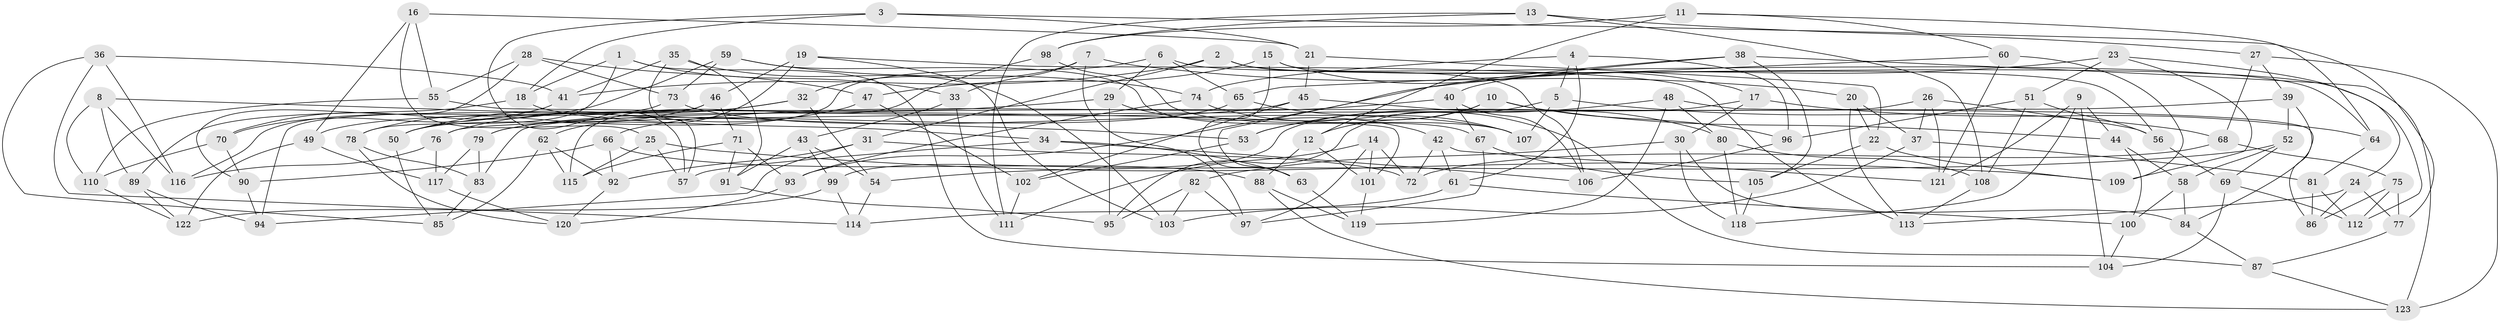 // coarse degree distribution, {15: 0.0136986301369863, 4: 0.589041095890411, 3: 0.0547945205479452, 6: 0.1917808219178082, 11: 0.0136986301369863, 8: 0.0410958904109589, 12: 0.0136986301369863, 14: 0.0136986301369863, 5: 0.0273972602739726, 10: 0.0136986301369863, 9: 0.0273972602739726}
// Generated by graph-tools (version 1.1) at 2025/20/03/04/25 18:20:55]
// undirected, 123 vertices, 246 edges
graph export_dot {
graph [start="1"]
  node [color=gray90,style=filled];
  1;
  2;
  3;
  4;
  5;
  6;
  7;
  8;
  9;
  10;
  11;
  12;
  13;
  14;
  15;
  16;
  17;
  18;
  19;
  20;
  21;
  22;
  23;
  24;
  25;
  26;
  27;
  28;
  29;
  30;
  31;
  32;
  33;
  34;
  35;
  36;
  37;
  38;
  39;
  40;
  41;
  42;
  43;
  44;
  45;
  46;
  47;
  48;
  49;
  50;
  51;
  52;
  53;
  54;
  55;
  56;
  57;
  58;
  59;
  60;
  61;
  62;
  63;
  64;
  65;
  66;
  67;
  68;
  69;
  70;
  71;
  72;
  73;
  74;
  75;
  76;
  77;
  78;
  79;
  80;
  81;
  82;
  83;
  84;
  85;
  86;
  87;
  88;
  89;
  90;
  91;
  92;
  93;
  94;
  95;
  96;
  97;
  98;
  99;
  100;
  101;
  102;
  103;
  104;
  105;
  106;
  107;
  108;
  109;
  110;
  111;
  112;
  113;
  114;
  115;
  116;
  117;
  118;
  119;
  120;
  121;
  122;
  123;
  1 -- 33;
  1 -- 18;
  1 -- 78;
  1 -- 104;
  2 -- 112;
  2 -- 41;
  2 -- 106;
  2 -- 31;
  3 -- 57;
  3 -- 21;
  3 -- 18;
  3 -- 77;
  4 -- 96;
  4 -- 61;
  4 -- 74;
  4 -- 5;
  5 -- 95;
  5 -- 107;
  5 -- 68;
  6 -- 29;
  6 -- 50;
  6 -- 64;
  6 -- 65;
  7 -- 33;
  7 -- 32;
  7 -- 20;
  7 -- 97;
  8 -- 110;
  8 -- 116;
  8 -- 89;
  8 -- 53;
  9 -- 121;
  9 -- 104;
  9 -- 44;
  9 -- 118;
  10 -- 44;
  10 -- 53;
  10 -- 12;
  10 -- 96;
  11 -- 12;
  11 -- 60;
  11 -- 98;
  11 -- 64;
  12 -- 101;
  12 -- 88;
  13 -- 111;
  13 -- 108;
  13 -- 98;
  13 -- 27;
  14 -- 111;
  14 -- 72;
  14 -- 101;
  14 -- 97;
  15 -- 47;
  15 -- 56;
  15 -- 63;
  15 -- 17;
  16 -- 49;
  16 -- 25;
  16 -- 21;
  16 -- 55;
  17 -- 30;
  17 -- 99;
  17 -- 64;
  18 -- 89;
  18 -- 34;
  19 -- 46;
  19 -- 103;
  19 -- 62;
  19 -- 113;
  20 -- 37;
  20 -- 22;
  20 -- 113;
  21 -- 45;
  21 -- 22;
  22 -- 109;
  22 -- 105;
  23 -- 93;
  23 -- 51;
  23 -- 24;
  23 -- 109;
  24 -- 113;
  24 -- 77;
  24 -- 86;
  25 -- 115;
  25 -- 57;
  25 -- 109;
  26 -- 37;
  26 -- 121;
  26 -- 83;
  26 -- 56;
  27 -- 123;
  27 -- 39;
  27 -- 68;
  28 -- 55;
  28 -- 90;
  28 -- 73;
  28 -- 47;
  29 -- 95;
  29 -- 50;
  29 -- 42;
  30 -- 84;
  30 -- 118;
  30 -- 82;
  31 -- 94;
  31 -- 72;
  31 -- 92;
  32 -- 54;
  32 -- 50;
  32 -- 49;
  33 -- 111;
  33 -- 43;
  34 -- 57;
  34 -- 106;
  34 -- 63;
  35 -- 41;
  35 -- 103;
  35 -- 91;
  35 -- 57;
  36 -- 116;
  36 -- 41;
  36 -- 114;
  36 -- 85;
  37 -- 103;
  37 -- 81;
  38 -- 40;
  38 -- 123;
  38 -- 105;
  38 -- 63;
  39 -- 52;
  39 -- 84;
  39 -- 76;
  40 -- 106;
  40 -- 67;
  40 -- 66;
  41 -- 70;
  42 -- 61;
  42 -- 72;
  42 -- 121;
  43 -- 54;
  43 -- 99;
  43 -- 91;
  44 -- 58;
  44 -- 100;
  45 -- 80;
  45 -- 102;
  45 -- 79;
  46 -- 71;
  46 -- 94;
  46 -- 78;
  47 -- 102;
  47 -- 76;
  48 -- 119;
  48 -- 53;
  48 -- 80;
  48 -- 86;
  49 -- 117;
  49 -- 122;
  50 -- 85;
  51 -- 96;
  51 -- 56;
  51 -- 108;
  52 -- 54;
  52 -- 69;
  52 -- 58;
  53 -- 102;
  54 -- 114;
  55 -- 110;
  55 -- 101;
  56 -- 69;
  58 -- 100;
  58 -- 84;
  59 -- 73;
  59 -- 70;
  59 -- 74;
  59 -- 67;
  60 -- 109;
  60 -- 65;
  60 -- 121;
  61 -- 114;
  61 -- 100;
  62 -- 92;
  62 -- 85;
  62 -- 115;
  63 -- 119;
  64 -- 81;
  65 -- 79;
  65 -- 107;
  66 -- 88;
  66 -- 90;
  66 -- 92;
  67 -- 97;
  67 -- 105;
  68 -- 75;
  68 -- 72;
  69 -- 112;
  69 -- 104;
  70 -- 110;
  70 -- 90;
  71 -- 91;
  71 -- 115;
  71 -- 93;
  73 -- 116;
  73 -- 107;
  74 -- 93;
  74 -- 87;
  75 -- 77;
  75 -- 86;
  75 -- 112;
  76 -- 117;
  76 -- 116;
  77 -- 87;
  78 -- 83;
  78 -- 120;
  79 -- 83;
  79 -- 117;
  80 -- 118;
  80 -- 108;
  81 -- 86;
  81 -- 112;
  82 -- 103;
  82 -- 97;
  82 -- 95;
  83 -- 85;
  84 -- 87;
  87 -- 123;
  88 -- 119;
  88 -- 123;
  89 -- 122;
  89 -- 94;
  90 -- 94;
  91 -- 95;
  92 -- 120;
  93 -- 120;
  96 -- 106;
  98 -- 107;
  98 -- 115;
  99 -- 114;
  99 -- 122;
  100 -- 104;
  101 -- 119;
  102 -- 111;
  105 -- 118;
  108 -- 113;
  110 -- 122;
  117 -- 120;
}
